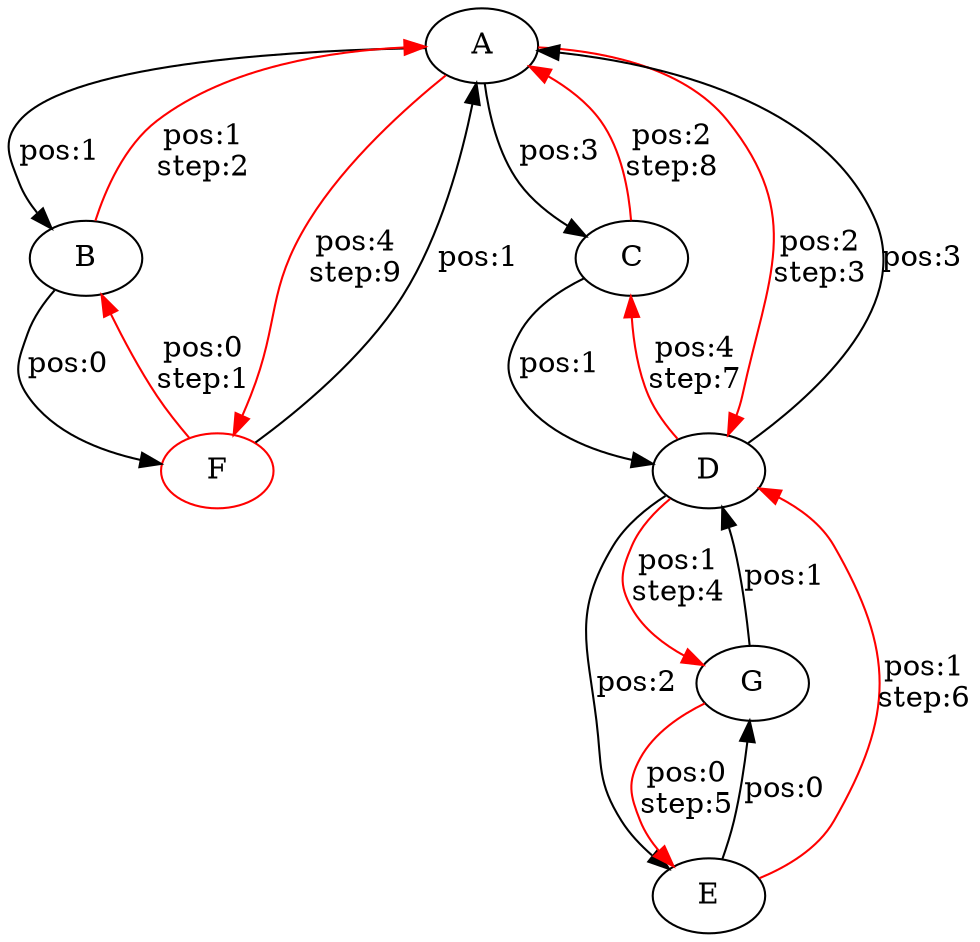digraph {
	A [label="A"];
	B [label="B"];
	C [label="C"];
	D [label="D"];
	E [label="E"];
	F [label="F",color="red"];
	G [label="G"];

	B -> A [label="pos:1\nstep:2\n",color=red];
	A -> C [label="pos:3\n"];
	C -> D [label="pos:1\n"];
	A -> D [label="pos:2\nstep:3\n",color=red];
	A -> F [label="pos:4\nstep:9\n",color=red];
	E -> D [label="pos:1\nstep:6\n",color=red];
	G -> D [label="pos:1\n"];
	A -> B [label="pos:1\n"];
	C -> A [label="pos:2\nstep:8\n",color=red];
	D -> C [label="pos:4\nstep:7\n",color=red];
	D -> A [label="pos:3\n"];
	F -> A [label="pos:1\n"];
	D -> E [label="pos:2\n"];
	D -> G [label="pos:1\nstep:4\n",color=red];
	B -> F [label="pos:0\n"];
	F -> B [label="pos:0\nstep:1\n",color=red];
	G -> E [label="pos:0\nstep:5\n",color=red];
	E -> G [label="pos:0\n"];
}
